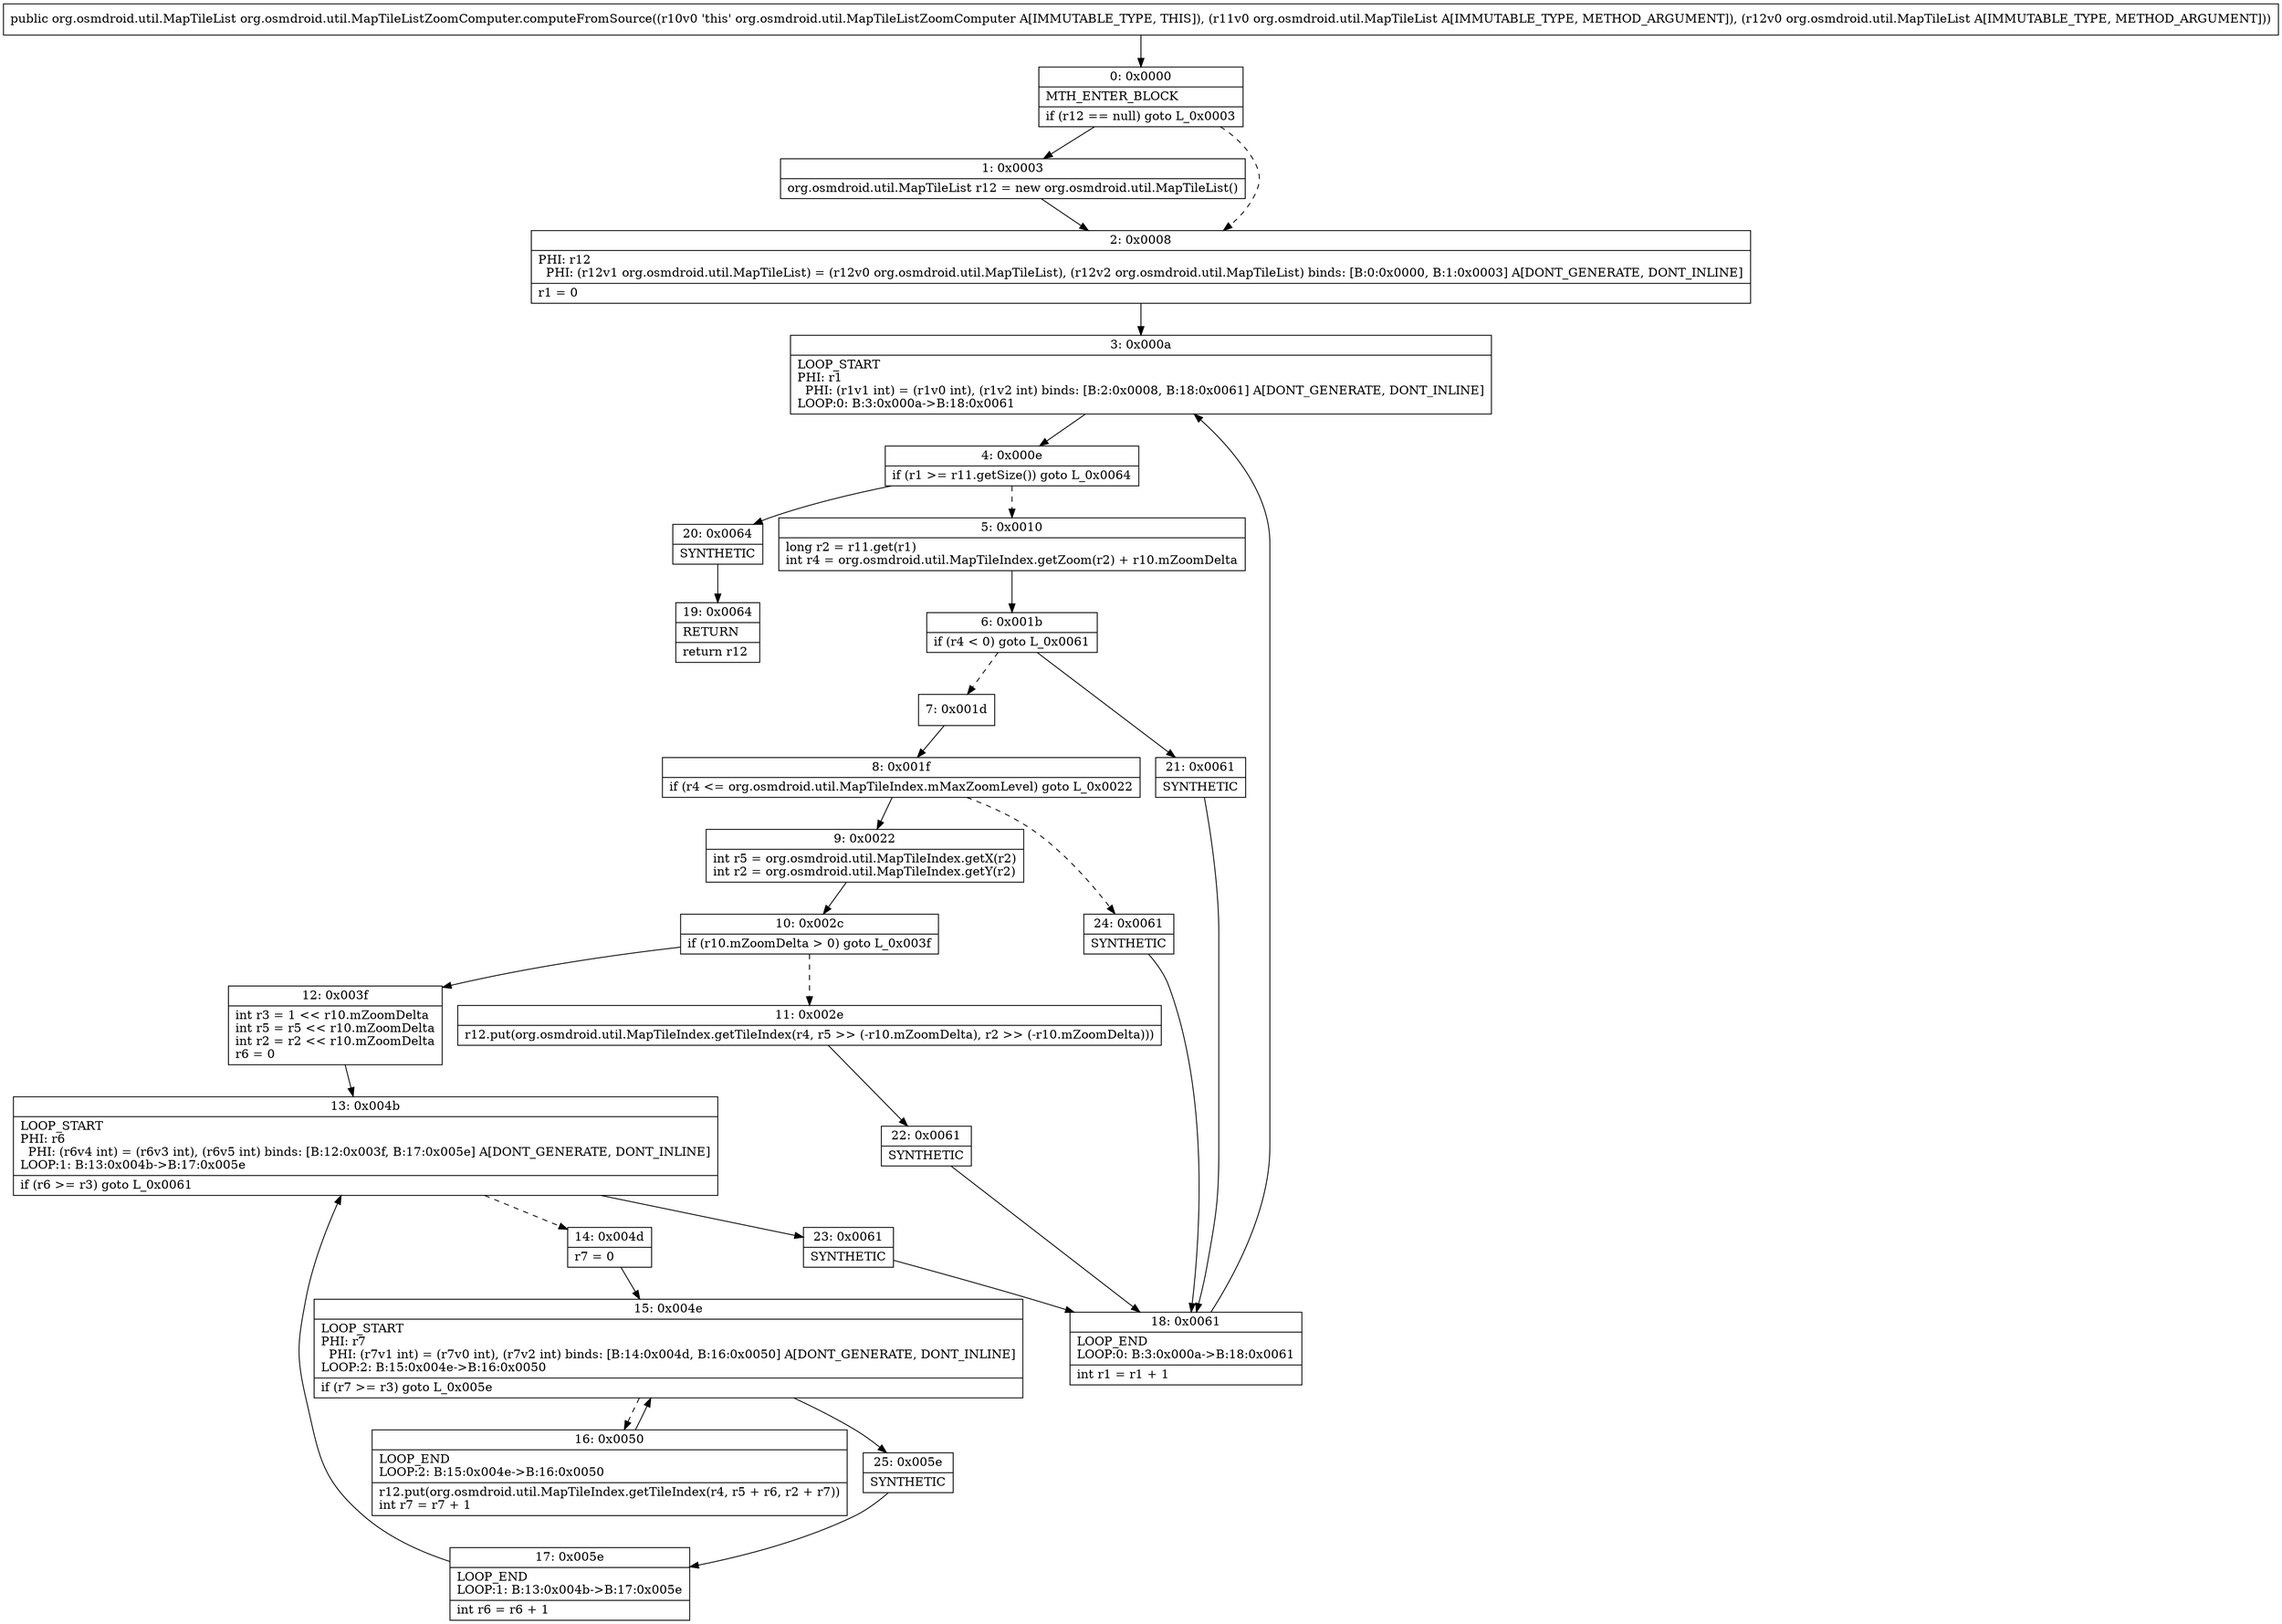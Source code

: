 digraph "CFG fororg.osmdroid.util.MapTileListZoomComputer.computeFromSource(Lorg\/osmdroid\/util\/MapTileList;Lorg\/osmdroid\/util\/MapTileList;)Lorg\/osmdroid\/util\/MapTileList;" {
Node_0 [shape=record,label="{0\:\ 0x0000|MTH_ENTER_BLOCK\l|if (r12 == null) goto L_0x0003\l}"];
Node_1 [shape=record,label="{1\:\ 0x0003|org.osmdroid.util.MapTileList r12 = new org.osmdroid.util.MapTileList()\l}"];
Node_2 [shape=record,label="{2\:\ 0x0008|PHI: r12 \l  PHI: (r12v1 org.osmdroid.util.MapTileList) = (r12v0 org.osmdroid.util.MapTileList), (r12v2 org.osmdroid.util.MapTileList) binds: [B:0:0x0000, B:1:0x0003] A[DONT_GENERATE, DONT_INLINE]\l|r1 = 0\l}"];
Node_3 [shape=record,label="{3\:\ 0x000a|LOOP_START\lPHI: r1 \l  PHI: (r1v1 int) = (r1v0 int), (r1v2 int) binds: [B:2:0x0008, B:18:0x0061] A[DONT_GENERATE, DONT_INLINE]\lLOOP:0: B:3:0x000a\-\>B:18:0x0061\l}"];
Node_4 [shape=record,label="{4\:\ 0x000e|if (r1 \>= r11.getSize()) goto L_0x0064\l}"];
Node_5 [shape=record,label="{5\:\ 0x0010|long r2 = r11.get(r1)\lint r4 = org.osmdroid.util.MapTileIndex.getZoom(r2) + r10.mZoomDelta\l}"];
Node_6 [shape=record,label="{6\:\ 0x001b|if (r4 \< 0) goto L_0x0061\l}"];
Node_7 [shape=record,label="{7\:\ 0x001d}"];
Node_8 [shape=record,label="{8\:\ 0x001f|if (r4 \<= org.osmdroid.util.MapTileIndex.mMaxZoomLevel) goto L_0x0022\l}"];
Node_9 [shape=record,label="{9\:\ 0x0022|int r5 = org.osmdroid.util.MapTileIndex.getX(r2)\lint r2 = org.osmdroid.util.MapTileIndex.getY(r2)\l}"];
Node_10 [shape=record,label="{10\:\ 0x002c|if (r10.mZoomDelta \> 0) goto L_0x003f\l}"];
Node_11 [shape=record,label="{11\:\ 0x002e|r12.put(org.osmdroid.util.MapTileIndex.getTileIndex(r4, r5 \>\> (\-r10.mZoomDelta), r2 \>\> (\-r10.mZoomDelta)))\l}"];
Node_12 [shape=record,label="{12\:\ 0x003f|int r3 = 1 \<\< r10.mZoomDelta\lint r5 = r5 \<\< r10.mZoomDelta\lint r2 = r2 \<\< r10.mZoomDelta\lr6 = 0\l}"];
Node_13 [shape=record,label="{13\:\ 0x004b|LOOP_START\lPHI: r6 \l  PHI: (r6v4 int) = (r6v3 int), (r6v5 int) binds: [B:12:0x003f, B:17:0x005e] A[DONT_GENERATE, DONT_INLINE]\lLOOP:1: B:13:0x004b\-\>B:17:0x005e\l|if (r6 \>= r3) goto L_0x0061\l}"];
Node_14 [shape=record,label="{14\:\ 0x004d|r7 = 0\l}"];
Node_15 [shape=record,label="{15\:\ 0x004e|LOOP_START\lPHI: r7 \l  PHI: (r7v1 int) = (r7v0 int), (r7v2 int) binds: [B:14:0x004d, B:16:0x0050] A[DONT_GENERATE, DONT_INLINE]\lLOOP:2: B:15:0x004e\-\>B:16:0x0050\l|if (r7 \>= r3) goto L_0x005e\l}"];
Node_16 [shape=record,label="{16\:\ 0x0050|LOOP_END\lLOOP:2: B:15:0x004e\-\>B:16:0x0050\l|r12.put(org.osmdroid.util.MapTileIndex.getTileIndex(r4, r5 + r6, r2 + r7))\lint r7 = r7 + 1\l}"];
Node_17 [shape=record,label="{17\:\ 0x005e|LOOP_END\lLOOP:1: B:13:0x004b\-\>B:17:0x005e\l|int r6 = r6 + 1\l}"];
Node_18 [shape=record,label="{18\:\ 0x0061|LOOP_END\lLOOP:0: B:3:0x000a\-\>B:18:0x0061\l|int r1 = r1 + 1\l}"];
Node_19 [shape=record,label="{19\:\ 0x0064|RETURN\l|return r12\l}"];
Node_20 [shape=record,label="{20\:\ 0x0064|SYNTHETIC\l}"];
Node_21 [shape=record,label="{21\:\ 0x0061|SYNTHETIC\l}"];
Node_22 [shape=record,label="{22\:\ 0x0061|SYNTHETIC\l}"];
Node_23 [shape=record,label="{23\:\ 0x0061|SYNTHETIC\l}"];
Node_24 [shape=record,label="{24\:\ 0x0061|SYNTHETIC\l}"];
Node_25 [shape=record,label="{25\:\ 0x005e|SYNTHETIC\l}"];
MethodNode[shape=record,label="{public org.osmdroid.util.MapTileList org.osmdroid.util.MapTileListZoomComputer.computeFromSource((r10v0 'this' org.osmdroid.util.MapTileListZoomComputer A[IMMUTABLE_TYPE, THIS]), (r11v0 org.osmdroid.util.MapTileList A[IMMUTABLE_TYPE, METHOD_ARGUMENT]), (r12v0 org.osmdroid.util.MapTileList A[IMMUTABLE_TYPE, METHOD_ARGUMENT])) }"];
MethodNode -> Node_0;
Node_0 -> Node_1;
Node_0 -> Node_2[style=dashed];
Node_1 -> Node_2;
Node_2 -> Node_3;
Node_3 -> Node_4;
Node_4 -> Node_5[style=dashed];
Node_4 -> Node_20;
Node_5 -> Node_6;
Node_6 -> Node_7[style=dashed];
Node_6 -> Node_21;
Node_7 -> Node_8;
Node_8 -> Node_9;
Node_8 -> Node_24[style=dashed];
Node_9 -> Node_10;
Node_10 -> Node_11[style=dashed];
Node_10 -> Node_12;
Node_11 -> Node_22;
Node_12 -> Node_13;
Node_13 -> Node_14[style=dashed];
Node_13 -> Node_23;
Node_14 -> Node_15;
Node_15 -> Node_16[style=dashed];
Node_15 -> Node_25;
Node_16 -> Node_15;
Node_17 -> Node_13;
Node_18 -> Node_3;
Node_20 -> Node_19;
Node_21 -> Node_18;
Node_22 -> Node_18;
Node_23 -> Node_18;
Node_24 -> Node_18;
Node_25 -> Node_17;
}

